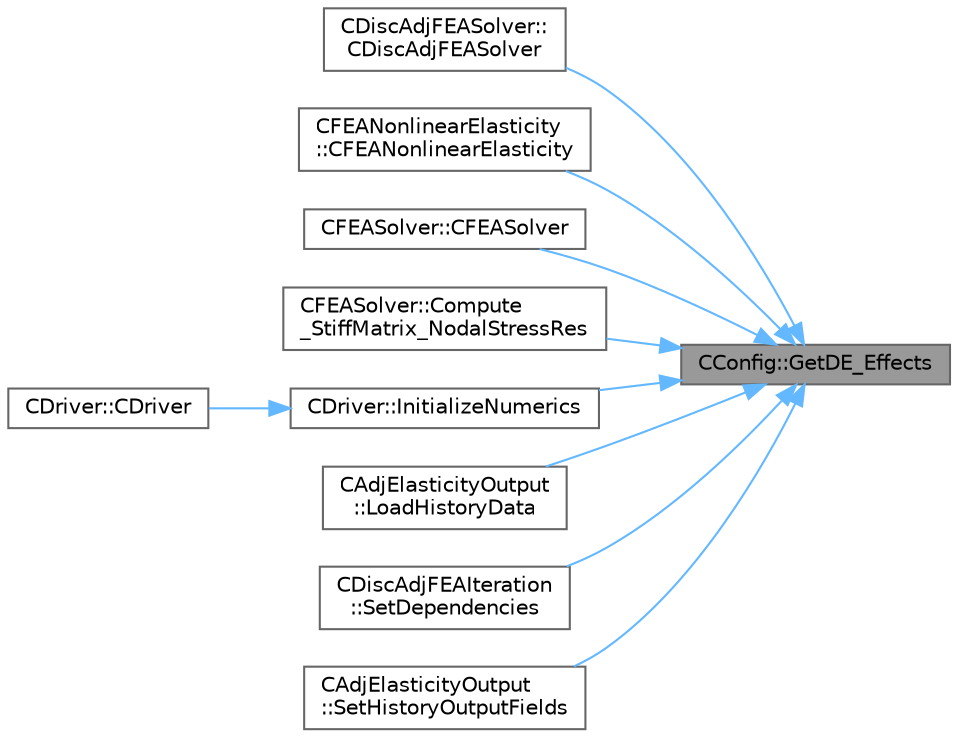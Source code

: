 digraph "CConfig::GetDE_Effects"
{
 // LATEX_PDF_SIZE
  bgcolor="transparent";
  edge [fontname=Helvetica,fontsize=10,labelfontname=Helvetica,labelfontsize=10];
  node [fontname=Helvetica,fontsize=10,shape=box,height=0.2,width=0.4];
  rankdir="RL";
  Node1 [id="Node000001",label="CConfig::GetDE_Effects",height=0.2,width=0.4,color="gray40", fillcolor="grey60", style="filled", fontcolor="black",tooltip="Decide whether to apply DE effects to the model."];
  Node1 -> Node2 [id="edge1_Node000001_Node000002",dir="back",color="steelblue1",style="solid",tooltip=" "];
  Node2 [id="Node000002",label="CDiscAdjFEASolver::\lCDiscAdjFEASolver",height=0.2,width=0.4,color="grey40", fillcolor="white", style="filled",URL="$classCDiscAdjFEASolver.html#ae74a58b4ee4459687d1c4f4e0d0e15ff",tooltip=" "];
  Node1 -> Node3 [id="edge2_Node000001_Node000003",dir="back",color="steelblue1",style="solid",tooltip=" "];
  Node3 [id="Node000003",label="CFEANonlinearElasticity\l::CFEANonlinearElasticity",height=0.2,width=0.4,color="grey40", fillcolor="white", style="filled",URL="$classCFEANonlinearElasticity.html#a0a2bcb223ab0c46c3834f0f8c00e49d8",tooltip="Constructor of the class."];
  Node1 -> Node4 [id="edge3_Node000001_Node000004",dir="back",color="steelblue1",style="solid",tooltip=" "];
  Node4 [id="Node000004",label="CFEASolver::CFEASolver",height=0.2,width=0.4,color="grey40", fillcolor="white", style="filled",URL="$classCFEASolver.html#a1d4c7d17d9c7143d3079fc78fae1599d",tooltip=" "];
  Node1 -> Node5 [id="edge4_Node000001_Node000005",dir="back",color="steelblue1",style="solid",tooltip=" "];
  Node5 [id="Node000005",label="CFEASolver::Compute\l_StiffMatrix_NodalStressRes",height=0.2,width=0.4,color="grey40", fillcolor="white", style="filled",URL="$classCFEASolver.html#a3fe247a12b07771806bd276ea79de38b",tooltip="Compute the stiffness matrix of the problem and the nodal stress terms at the same time."];
  Node1 -> Node6 [id="edge5_Node000001_Node000006",dir="back",color="steelblue1",style="solid",tooltip=" "];
  Node6 [id="Node000006",label="CDriver::InitializeNumerics",height=0.2,width=0.4,color="grey40", fillcolor="white", style="filled",URL="$classCDriver.html#a5294ec170c889821b57d4ec7b8dc2c3c",tooltip="Definition and allocation of all solver classes."];
  Node6 -> Node7 [id="edge6_Node000006_Node000007",dir="back",color="steelblue1",style="solid",tooltip=" "];
  Node7 [id="Node000007",label="CDriver::CDriver",height=0.2,width=0.4,color="grey40", fillcolor="white", style="filled",URL="$classCDriver.html#a3fca4a013a6efa9bbb38fe78a86b5f3d",tooltip="Constructor of the class."];
  Node1 -> Node8 [id="edge7_Node000001_Node000008",dir="back",color="steelblue1",style="solid",tooltip=" "];
  Node8 [id="Node000008",label="CAdjElasticityOutput\l::LoadHistoryData",height=0.2,width=0.4,color="grey40", fillcolor="white", style="filled",URL="$classCAdjElasticityOutput.html#a2d5c7ecbb41aa56b9fd72724bff78c2a",tooltip="Load the history output field values."];
  Node1 -> Node9 [id="edge8_Node000001_Node000009",dir="back",color="steelblue1",style="solid",tooltip=" "];
  Node9 [id="Node000009",label="CDiscAdjFEAIteration\l::SetDependencies",height=0.2,width=0.4,color="grey40", fillcolor="white", style="filled",URL="$classCDiscAdjFEAIteration.html#a69ba436ed72a9bb4c9c25de4cbed959f",tooltip="Compute necessary variables that depend on the variables in the numerics (E, Nu......"];
  Node1 -> Node10 [id="edge9_Node000001_Node000010",dir="back",color="steelblue1",style="solid",tooltip=" "];
  Node10 [id="Node000010",label="CAdjElasticityOutput\l::SetHistoryOutputFields",height=0.2,width=0.4,color="grey40", fillcolor="white", style="filled",URL="$classCAdjElasticityOutput.html#a65fa2d08a076f95be3bf6ac3844fd0e2",tooltip="Set the available history output fields."];
}
